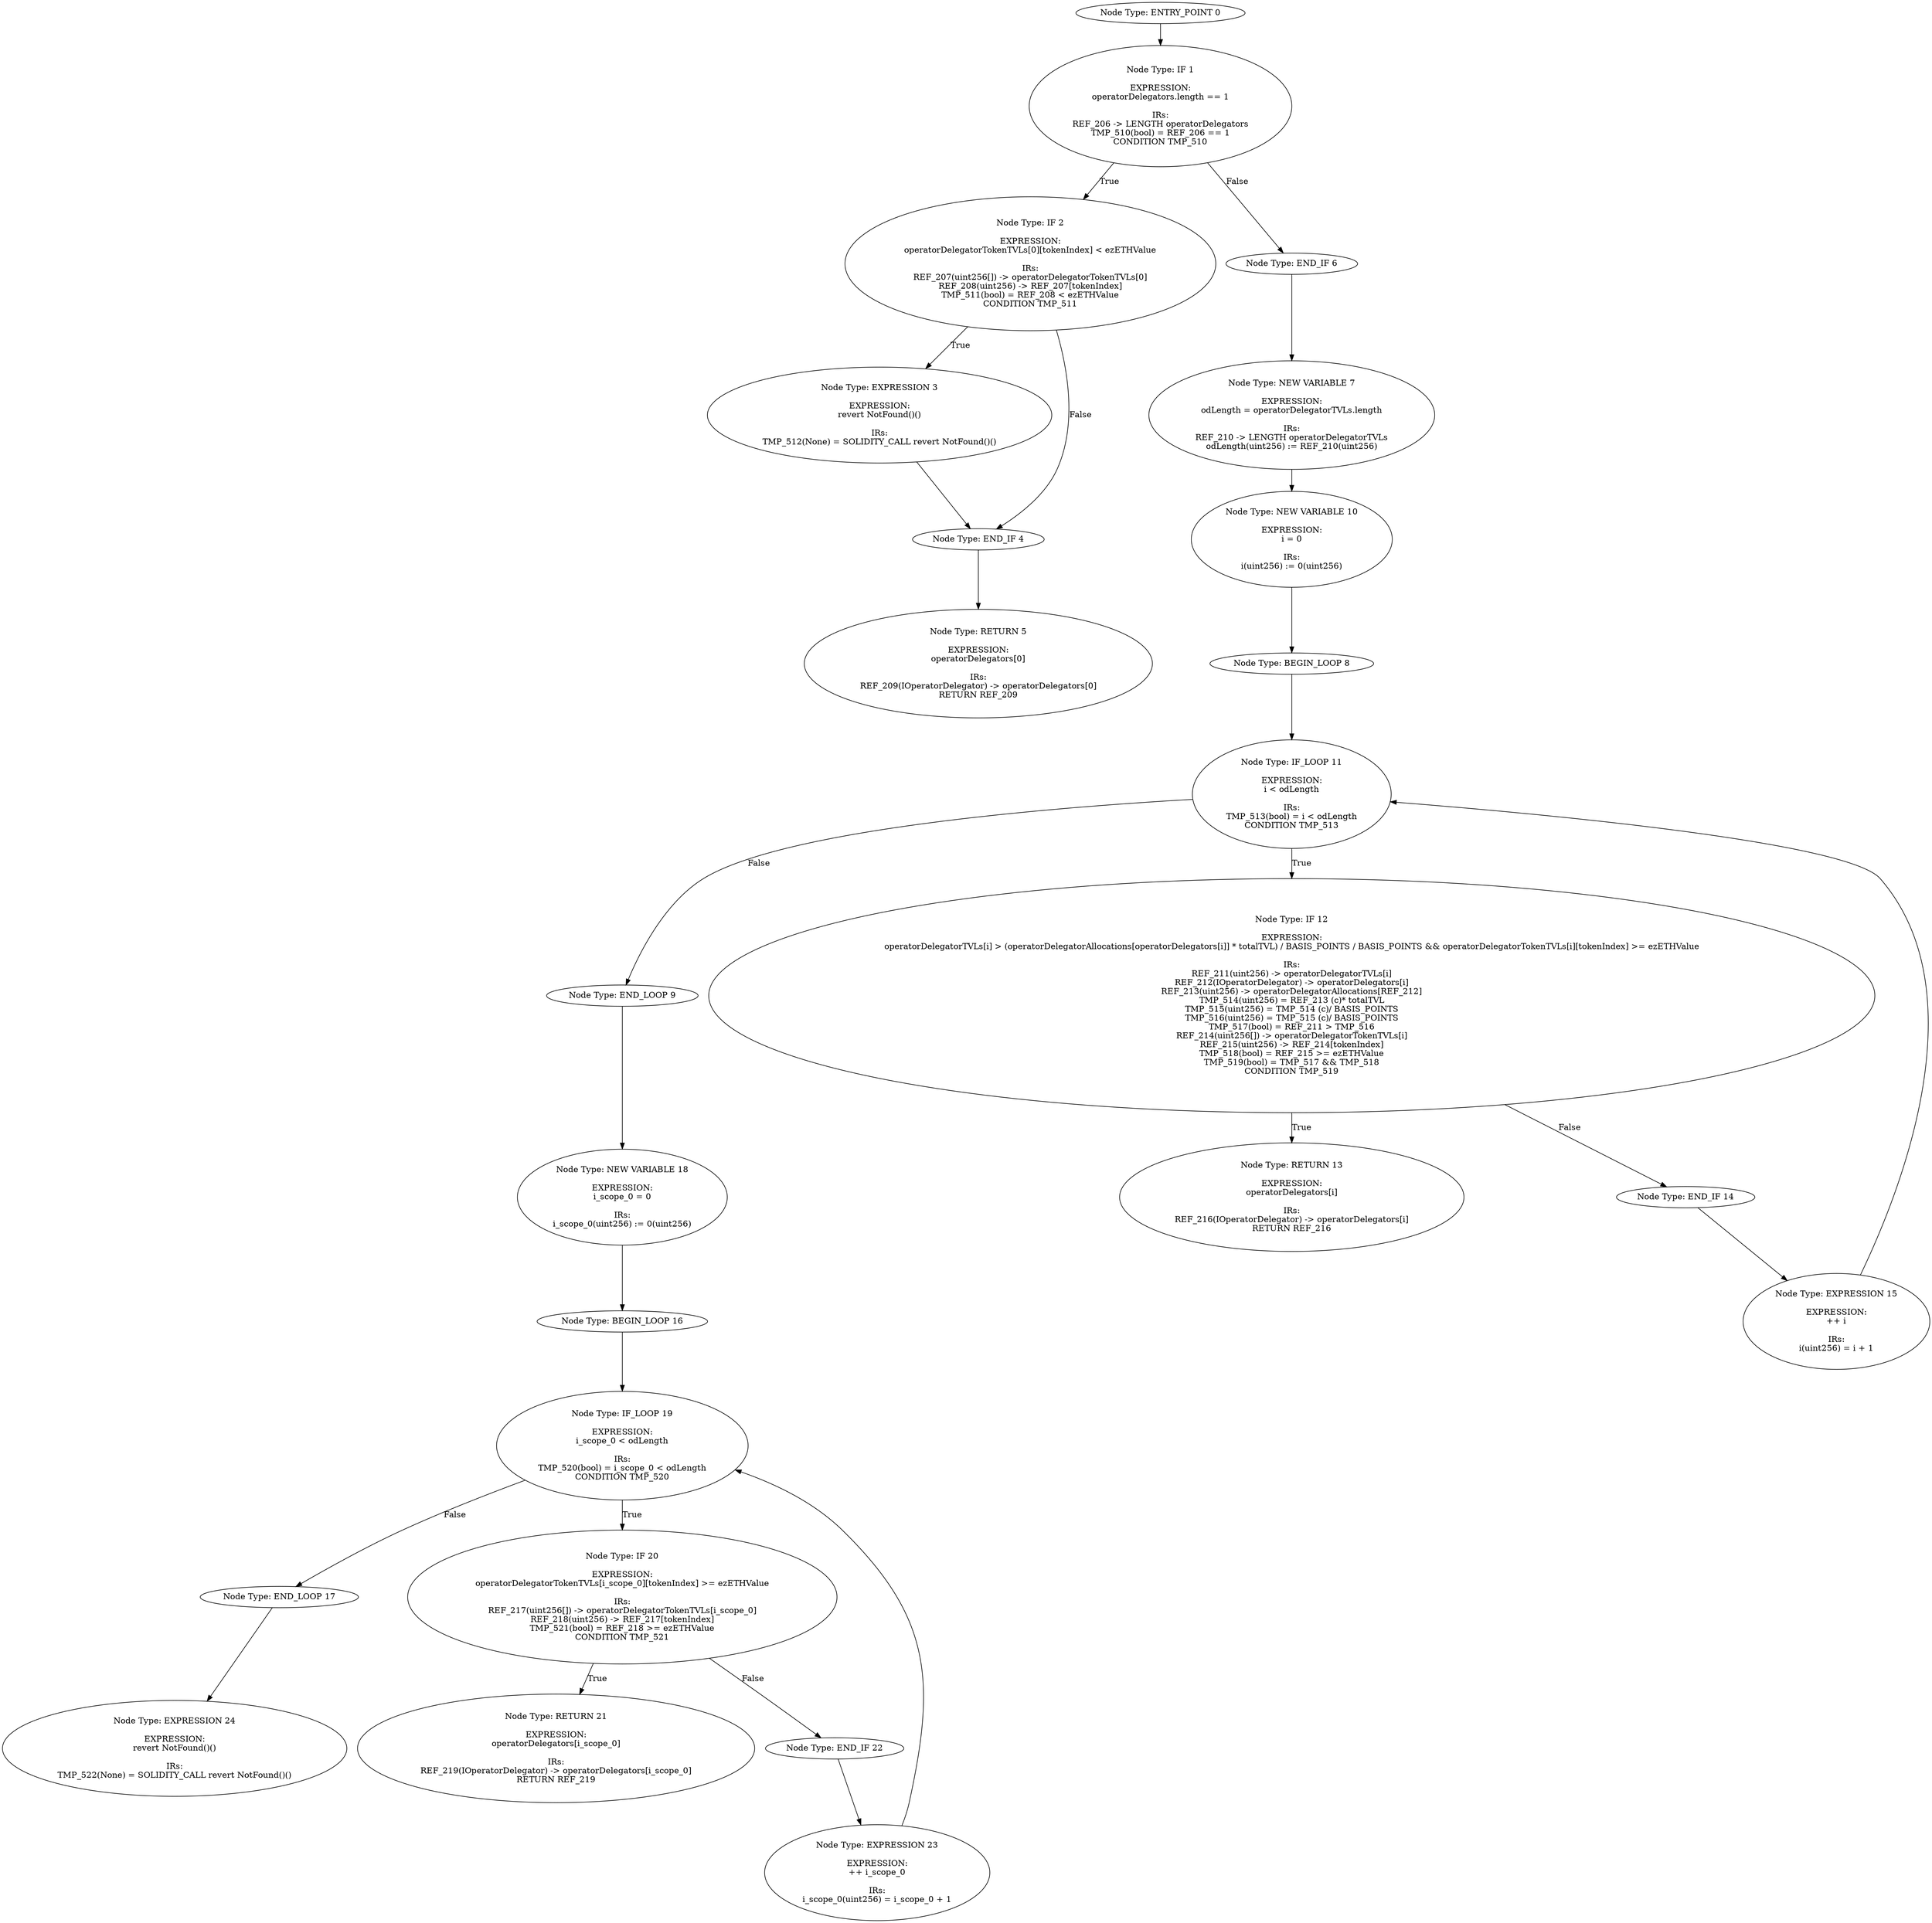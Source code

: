 digraph{
0[label="Node Type: ENTRY_POINT 0
"];
0->1;
1[label="Node Type: IF 1

EXPRESSION:
operatorDelegators.length == 1

IRs:
REF_206 -> LENGTH operatorDelegators
TMP_510(bool) = REF_206 == 1
CONDITION TMP_510"];
1->2[label="True"];
1->6[label="False"];
2[label="Node Type: IF 2

EXPRESSION:
operatorDelegatorTokenTVLs[0][tokenIndex] < ezETHValue

IRs:
REF_207(uint256[]) -> operatorDelegatorTokenTVLs[0]
REF_208(uint256) -> REF_207[tokenIndex]
TMP_511(bool) = REF_208 < ezETHValue
CONDITION TMP_511"];
2->3[label="True"];
2->4[label="False"];
3[label="Node Type: EXPRESSION 3

EXPRESSION:
revert NotFound()()

IRs:
TMP_512(None) = SOLIDITY_CALL revert NotFound()()"];
3->4;
4[label="Node Type: END_IF 4
"];
4->5;
5[label="Node Type: RETURN 5

EXPRESSION:
operatorDelegators[0]

IRs:
REF_209(IOperatorDelegator) -> operatorDelegators[0]
RETURN REF_209"];
6[label="Node Type: END_IF 6
"];
6->7;
7[label="Node Type: NEW VARIABLE 7

EXPRESSION:
odLength = operatorDelegatorTVLs.length

IRs:
REF_210 -> LENGTH operatorDelegatorTVLs
odLength(uint256) := REF_210(uint256)"];
7->10;
8[label="Node Type: BEGIN_LOOP 8
"];
8->11;
9[label="Node Type: END_LOOP 9
"];
9->18;
10[label="Node Type: NEW VARIABLE 10

EXPRESSION:
i = 0

IRs:
i(uint256) := 0(uint256)"];
10->8;
11[label="Node Type: IF_LOOP 11

EXPRESSION:
i < odLength

IRs:
TMP_513(bool) = i < odLength
CONDITION TMP_513"];
11->12[label="True"];
11->9[label="False"];
12[label="Node Type: IF 12

EXPRESSION:
operatorDelegatorTVLs[i] > (operatorDelegatorAllocations[operatorDelegators[i]] * totalTVL) / BASIS_POINTS / BASIS_POINTS && operatorDelegatorTokenTVLs[i][tokenIndex] >= ezETHValue

IRs:
REF_211(uint256) -> operatorDelegatorTVLs[i]
REF_212(IOperatorDelegator) -> operatorDelegators[i]
REF_213(uint256) -> operatorDelegatorAllocations[REF_212]
TMP_514(uint256) = REF_213 (c)* totalTVL
TMP_515(uint256) = TMP_514 (c)/ BASIS_POINTS
TMP_516(uint256) = TMP_515 (c)/ BASIS_POINTS
TMP_517(bool) = REF_211 > TMP_516
REF_214(uint256[]) -> operatorDelegatorTokenTVLs[i]
REF_215(uint256) -> REF_214[tokenIndex]
TMP_518(bool) = REF_215 >= ezETHValue
TMP_519(bool) = TMP_517 && TMP_518
CONDITION TMP_519"];
12->13[label="True"];
12->14[label="False"];
13[label="Node Type: RETURN 13

EXPRESSION:
operatorDelegators[i]

IRs:
REF_216(IOperatorDelegator) -> operatorDelegators[i]
RETURN REF_216"];
14[label="Node Type: END_IF 14
"];
14->15;
15[label="Node Type: EXPRESSION 15

EXPRESSION:
++ i

IRs:
i(uint256) = i + 1"];
15->11;
16[label="Node Type: BEGIN_LOOP 16
"];
16->19;
17[label="Node Type: END_LOOP 17
"];
17->24;
18[label="Node Type: NEW VARIABLE 18

EXPRESSION:
i_scope_0 = 0

IRs:
i_scope_0(uint256) := 0(uint256)"];
18->16;
19[label="Node Type: IF_LOOP 19

EXPRESSION:
i_scope_0 < odLength

IRs:
TMP_520(bool) = i_scope_0 < odLength
CONDITION TMP_520"];
19->20[label="True"];
19->17[label="False"];
20[label="Node Type: IF 20

EXPRESSION:
operatorDelegatorTokenTVLs[i_scope_0][tokenIndex] >= ezETHValue

IRs:
REF_217(uint256[]) -> operatorDelegatorTokenTVLs[i_scope_0]
REF_218(uint256) -> REF_217[tokenIndex]
TMP_521(bool) = REF_218 >= ezETHValue
CONDITION TMP_521"];
20->21[label="True"];
20->22[label="False"];
21[label="Node Type: RETURN 21

EXPRESSION:
operatorDelegators[i_scope_0]

IRs:
REF_219(IOperatorDelegator) -> operatorDelegators[i_scope_0]
RETURN REF_219"];
22[label="Node Type: END_IF 22
"];
22->23;
23[label="Node Type: EXPRESSION 23

EXPRESSION:
++ i_scope_0

IRs:
i_scope_0(uint256) = i_scope_0 + 1"];
23->19;
24[label="Node Type: EXPRESSION 24

EXPRESSION:
revert NotFound()()

IRs:
TMP_522(None) = SOLIDITY_CALL revert NotFound()()"];
}
